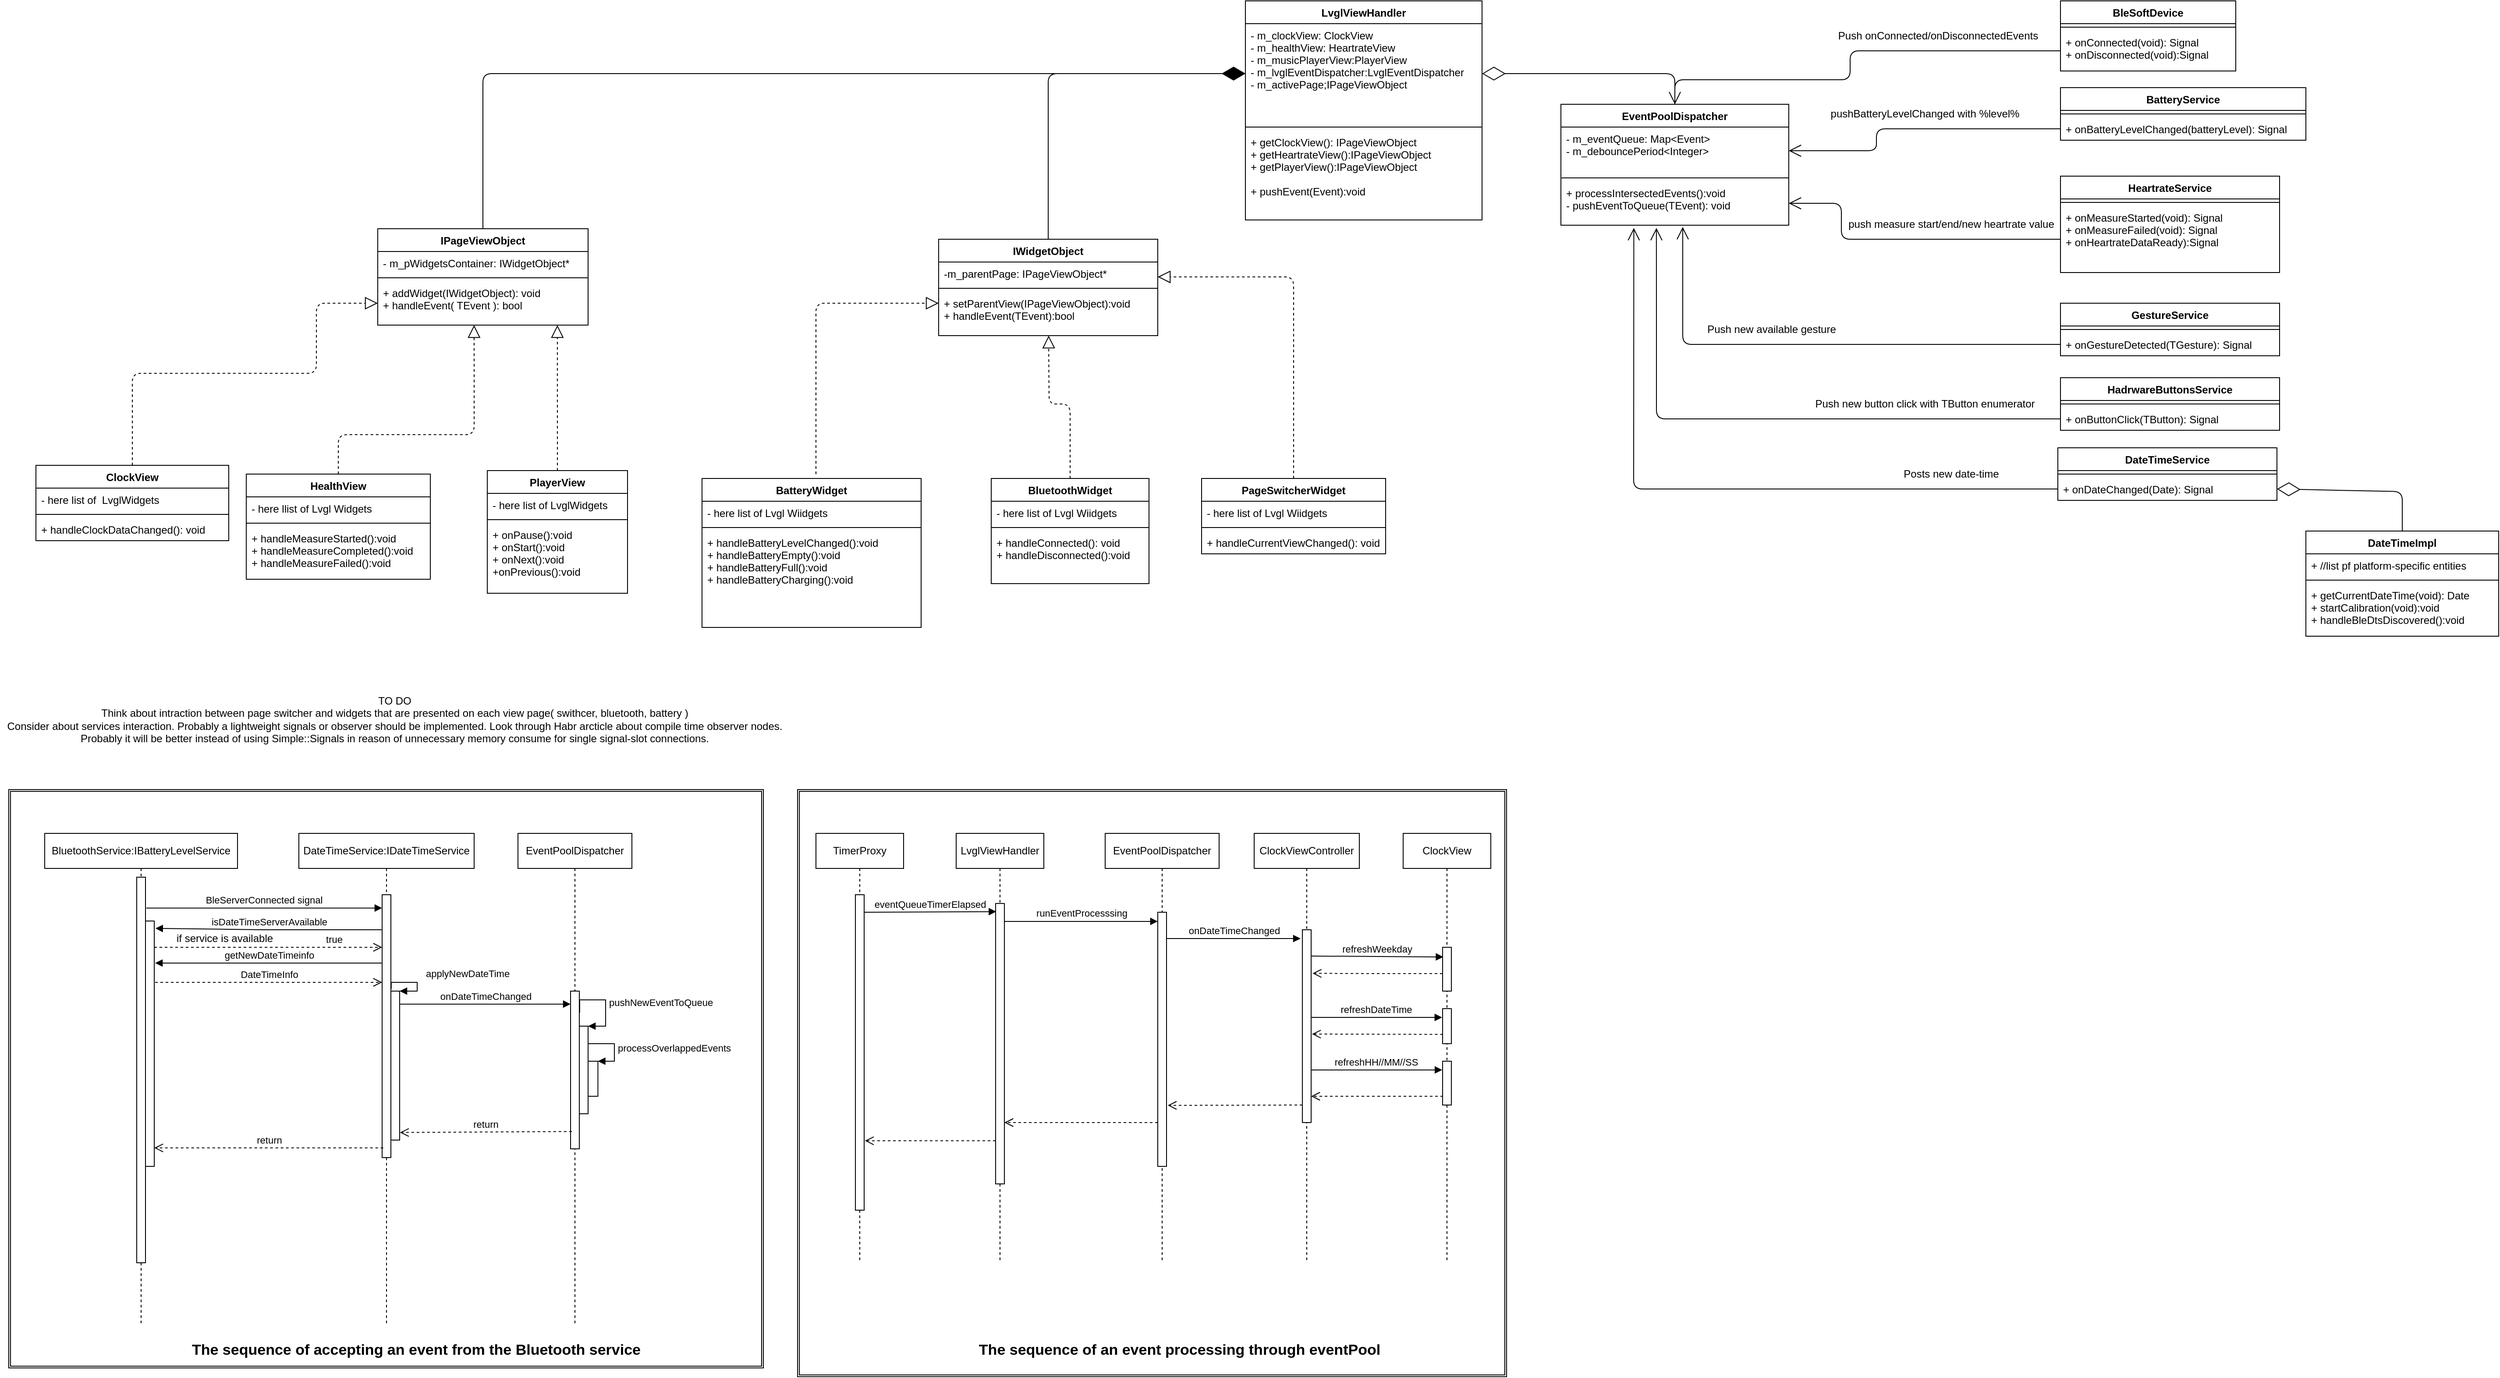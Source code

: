 <mxfile version="12.4.2" type="device" pages="1"><diagram id="ewsq-P03NnKkzqUF8lzg" name="Page-1"><mxGraphModel dx="1185" dy="685" grid="1" gridSize="10" guides="1" tooltips="1" connect="1" arrows="1" fold="1" page="1" pageScale="1" pageWidth="3300" pageHeight="2339" math="0" shadow="0"><root><mxCell id="0"/><mxCell id="1" parent="0"/><mxCell id="eedFiVRTPB9I93Fpg9x7-103" value="" style="shape=ext;double=1;rounded=0;whiteSpace=wrap;html=1;" vertex="1" parent="1"><mxGeometry x="970" y="960" width="809" height="670" as="geometry"/></mxCell><mxCell id="eedFiVRTPB9I93Fpg9x7-101" value="" style="shape=ext;double=1;rounded=0;whiteSpace=wrap;html=1;" vertex="1" parent="1"><mxGeometry x="70" y="960" width="861" height="660" as="geometry"/></mxCell><mxCell id="7AHlP5lubdx5ZSfisMD6-1" value="LvglViewHandler" style="swimlane;fontStyle=1;align=center;verticalAlign=top;childLayout=stackLayout;horizontal=1;startSize=26;horizontalStack=0;resizeParent=1;resizeParentMax=0;resizeLast=0;collapsible=1;marginBottom=0;" parent="1" vertex="1"><mxGeometry x="1481" y="60" width="270" height="250" as="geometry"/></mxCell><mxCell id="7AHlP5lubdx5ZSfisMD6-2" value="- m_clockView: ClockView&#10;- m_healthView: HeartrateView&#10;- m_musicPlayerView:PlayerView&#10;- m_lvglEventDispatcher:LvglEventDispatcher&#10;- m_activePage;IPageViewObject" style="text;strokeColor=none;fillColor=none;align=left;verticalAlign=top;spacingLeft=4;spacingRight=4;overflow=hidden;rotatable=0;points=[[0,0.5],[1,0.5]];portConstraint=eastwest;" parent="7AHlP5lubdx5ZSfisMD6-1" vertex="1"><mxGeometry y="26" width="270" height="114" as="geometry"/></mxCell><mxCell id="7AHlP5lubdx5ZSfisMD6-3" value="" style="line;strokeWidth=1;fillColor=none;align=left;verticalAlign=middle;spacingTop=-1;spacingLeft=3;spacingRight=3;rotatable=0;labelPosition=right;points=[];portConstraint=eastwest;" parent="7AHlP5lubdx5ZSfisMD6-1" vertex="1"><mxGeometry y="140" width="270" height="8" as="geometry"/></mxCell><mxCell id="7AHlP5lubdx5ZSfisMD6-4" value="+ getClockView(): IPageViewObject&#10;+ getHeartrateView():IPageViewObject&#10;+ getPlayerView():IPageViewObject&#10;&#10;+ pushEvent(Event):void&#10;" style="text;strokeColor=none;fillColor=none;align=left;verticalAlign=top;spacingLeft=4;spacingRight=4;overflow=hidden;rotatable=0;points=[[0,0.5],[1,0.5]];portConstraint=eastwest;" parent="7AHlP5lubdx5ZSfisMD6-1" vertex="1"><mxGeometry y="148" width="270" height="102" as="geometry"/></mxCell><mxCell id="7AHlP5lubdx5ZSfisMD6-9" value="ClockView" style="swimlane;fontStyle=1;align=center;verticalAlign=top;childLayout=stackLayout;horizontal=1;startSize=26;horizontalStack=0;resizeParent=1;resizeParentMax=0;resizeLast=0;collapsible=1;marginBottom=0;" parent="1" vertex="1"><mxGeometry x="101" y="590" width="220" height="86" as="geometry"/></mxCell><mxCell id="7AHlP5lubdx5ZSfisMD6-10" value="- here list of  LvglWidgets" style="text;strokeColor=none;fillColor=none;align=left;verticalAlign=top;spacingLeft=4;spacingRight=4;overflow=hidden;rotatable=0;points=[[0,0.5],[1,0.5]];portConstraint=eastwest;" parent="7AHlP5lubdx5ZSfisMD6-9" vertex="1"><mxGeometry y="26" width="220" height="26" as="geometry"/></mxCell><mxCell id="7AHlP5lubdx5ZSfisMD6-11" value="" style="line;strokeWidth=1;fillColor=none;align=left;verticalAlign=middle;spacingTop=-1;spacingLeft=3;spacingRight=3;rotatable=0;labelPosition=right;points=[];portConstraint=eastwest;" parent="7AHlP5lubdx5ZSfisMD6-9" vertex="1"><mxGeometry y="52" width="220" height="8" as="geometry"/></mxCell><mxCell id="7AHlP5lubdx5ZSfisMD6-12" value="+ handleClockDataChanged(): void" style="text;strokeColor=none;fillColor=none;align=left;verticalAlign=top;spacingLeft=4;spacingRight=4;overflow=hidden;rotatable=0;points=[[0,0.5],[1,0.5]];portConstraint=eastwest;" parent="7AHlP5lubdx5ZSfisMD6-9" vertex="1"><mxGeometry y="60" width="220" height="26" as="geometry"/></mxCell><mxCell id="7AHlP5lubdx5ZSfisMD6-13" value="HealthView" style="swimlane;fontStyle=1;align=center;verticalAlign=top;childLayout=stackLayout;horizontal=1;startSize=26;horizontalStack=0;resizeParent=1;resizeParentMax=0;resizeLast=0;collapsible=1;marginBottom=0;" parent="1" vertex="1"><mxGeometry x="341" y="600" width="210" height="120" as="geometry"/></mxCell><mxCell id="7AHlP5lubdx5ZSfisMD6-14" value="- here llist of Lvgl Widgets" style="text;strokeColor=none;fillColor=none;align=left;verticalAlign=top;spacingLeft=4;spacingRight=4;overflow=hidden;rotatable=0;points=[[0,0.5],[1,0.5]];portConstraint=eastwest;" parent="7AHlP5lubdx5ZSfisMD6-13" vertex="1"><mxGeometry y="26" width="210" height="26" as="geometry"/></mxCell><mxCell id="7AHlP5lubdx5ZSfisMD6-15" value="" style="line;strokeWidth=1;fillColor=none;align=left;verticalAlign=middle;spacingTop=-1;spacingLeft=3;spacingRight=3;rotatable=0;labelPosition=right;points=[];portConstraint=eastwest;" parent="7AHlP5lubdx5ZSfisMD6-13" vertex="1"><mxGeometry y="52" width="210" height="8" as="geometry"/></mxCell><mxCell id="7AHlP5lubdx5ZSfisMD6-16" value="+ handleMeasureStarted():void&#10;+ handleMeasureCompleted():void&#10;+ handleMeasureFailed():void" style="text;strokeColor=none;fillColor=none;align=left;verticalAlign=top;spacingLeft=4;spacingRight=4;overflow=hidden;rotatable=0;points=[[0,0.5],[1,0.5]];portConstraint=eastwest;" parent="7AHlP5lubdx5ZSfisMD6-13" vertex="1"><mxGeometry y="60" width="210" height="60" as="geometry"/></mxCell><mxCell id="7AHlP5lubdx5ZSfisMD6-18" value="BatteryWidget" style="swimlane;fontStyle=1;align=center;verticalAlign=top;childLayout=stackLayout;horizontal=1;startSize=26;horizontalStack=0;resizeParent=1;resizeParentMax=0;resizeLast=0;collapsible=1;marginBottom=0;" parent="1" vertex="1"><mxGeometry x="861" y="605" width="250" height="170" as="geometry"/></mxCell><mxCell id="7AHlP5lubdx5ZSfisMD6-19" value="- here list of Lvgl Wiidgets" style="text;strokeColor=none;fillColor=none;align=left;verticalAlign=top;spacingLeft=4;spacingRight=4;overflow=hidden;rotatable=0;points=[[0,0.5],[1,0.5]];portConstraint=eastwest;" parent="7AHlP5lubdx5ZSfisMD6-18" vertex="1"><mxGeometry y="26" width="250" height="26" as="geometry"/></mxCell><mxCell id="7AHlP5lubdx5ZSfisMD6-20" value="" style="line;strokeWidth=1;fillColor=none;align=left;verticalAlign=middle;spacingTop=-1;spacingLeft=3;spacingRight=3;rotatable=0;labelPosition=right;points=[];portConstraint=eastwest;" parent="7AHlP5lubdx5ZSfisMD6-18" vertex="1"><mxGeometry y="52" width="250" height="8" as="geometry"/></mxCell><mxCell id="7AHlP5lubdx5ZSfisMD6-21" value="+ handleBatteryLevelChanged():void&#10;+ handleBatteryEmpty():void&#10;+ handleBatteryFull():void&#10;+ handleBatteryCharging():void" style="text;strokeColor=none;fillColor=none;align=left;verticalAlign=top;spacingLeft=4;spacingRight=4;overflow=hidden;rotatable=0;points=[[0,0.5],[1,0.5]];portConstraint=eastwest;" parent="7AHlP5lubdx5ZSfisMD6-18" vertex="1"><mxGeometry y="60" width="250" height="110" as="geometry"/></mxCell><mxCell id="7AHlP5lubdx5ZSfisMD6-27" value="" style="endArrow=block;dashed=1;endFill=0;endSize=12;html=1;entryX=0.458;entryY=1;entryDx=0;entryDy=0;exitX=0.5;exitY=0;exitDx=0;exitDy=0;entryPerimeter=0;" parent="1" source="7AHlP5lubdx5ZSfisMD6-13" target="jYnWJ_lTB4Jm8ooco0lp-8" edge="1"><mxGeometry width="160" relative="1" as="geometry"><mxPoint x="401" y="585" as="sourcePoint"/><mxPoint x="668.5" y="475" as="targetPoint"/><Array as="points"><mxPoint x="446" y="555"/><mxPoint x="601" y="555"/><mxPoint x="601" y="490"/></Array></mxGeometry></mxCell><mxCell id="7AHlP5lubdx5ZSfisMD6-28" value="" style="endArrow=block;dashed=1;endFill=0;endSize=12;html=1;entryX=0.854;entryY=1;entryDx=0;entryDy=0;exitX=0.5;exitY=0;exitDx=0;exitDy=0;entryPerimeter=0;" parent="1" source="cyp4PG-9bIYyJVYhjUju-9" target="jYnWJ_lTB4Jm8ooco0lp-8" edge="1"><mxGeometry width="160" relative="1" as="geometry"><mxPoint x="696" y="575" as="sourcePoint"/><mxPoint x="696" y="475" as="targetPoint"/></mxGeometry></mxCell><mxCell id="cyp4PG-9bIYyJVYhjUju-9" value="PlayerView" style="swimlane;fontStyle=1;align=center;verticalAlign=top;childLayout=stackLayout;horizontal=1;startSize=26;horizontalStack=0;resizeParent=1;resizeParentMax=0;resizeLast=0;collapsible=1;marginBottom=0;" parent="1" vertex="1"><mxGeometry x="616" y="596" width="160" height="140" as="geometry"/></mxCell><mxCell id="cyp4PG-9bIYyJVYhjUju-10" value="- here list of LvglWidgets" style="text;strokeColor=none;fillColor=none;align=left;verticalAlign=top;spacingLeft=4;spacingRight=4;overflow=hidden;rotatable=0;points=[[0,0.5],[1,0.5]];portConstraint=eastwest;" parent="cyp4PG-9bIYyJVYhjUju-9" vertex="1"><mxGeometry y="26" width="160" height="26" as="geometry"/></mxCell><mxCell id="cyp4PG-9bIYyJVYhjUju-11" value="" style="line;strokeWidth=1;fillColor=none;align=left;verticalAlign=middle;spacingTop=-1;spacingLeft=3;spacingRight=3;rotatable=0;labelPosition=right;points=[];portConstraint=eastwest;" parent="cyp4PG-9bIYyJVYhjUju-9" vertex="1"><mxGeometry y="52" width="160" height="8" as="geometry"/></mxCell><mxCell id="cyp4PG-9bIYyJVYhjUju-12" value="+ onPause():void&#10;+ onStart():void&#10;+ onNext():void&#10;+onPrevious():void" style="text;strokeColor=none;fillColor=none;align=left;verticalAlign=top;spacingLeft=4;spacingRight=4;overflow=hidden;rotatable=0;points=[[0,0.5],[1,0.5]];portConstraint=eastwest;" parent="cyp4PG-9bIYyJVYhjUju-9" vertex="1"><mxGeometry y="60" width="160" height="80" as="geometry"/></mxCell><mxCell id="cyp4PG-9bIYyJVYhjUju-13" value="" style="endArrow=block;dashed=1;endFill=0;endSize=12;html=1;entryX=0;entryY=0.5;entryDx=0;entryDy=0;exitX=0.5;exitY=0;exitDx=0;exitDy=0;" parent="1" source="7AHlP5lubdx5ZSfisMD6-9" target="jYnWJ_lTB4Jm8ooco0lp-8" edge="1"><mxGeometry width="160" relative="1" as="geometry"><mxPoint x="61" y="537.0" as="sourcePoint"/><mxPoint x="491" y="400" as="targetPoint"/><Array as="points"><mxPoint x="211" y="485"/><mxPoint x="421" y="485"/><mxPoint x="421" y="405"/></Array></mxGeometry></mxCell><mxCell id="XPXzc3mzfbzudsh0F1aF-1" value="BleSoftDevice" style="swimlane;fontStyle=1;align=center;verticalAlign=top;childLayout=stackLayout;horizontal=1;startSize=26;horizontalStack=0;resizeParent=1;resizeParentMax=0;resizeLast=0;collapsible=1;marginBottom=0;" parent="1" vertex="1"><mxGeometry x="2411" y="60" width="200" height="80" as="geometry"/></mxCell><mxCell id="XPXzc3mzfbzudsh0F1aF-3" value="" style="line;strokeWidth=1;fillColor=none;align=left;verticalAlign=middle;spacingTop=-1;spacingLeft=3;spacingRight=3;rotatable=0;labelPosition=right;points=[];portConstraint=eastwest;" parent="XPXzc3mzfbzudsh0F1aF-1" vertex="1"><mxGeometry y="26" width="200" height="8" as="geometry"/></mxCell><mxCell id="XPXzc3mzfbzudsh0F1aF-4" value="+ onConnected(void): Signal&#10;+ onDisconnected(void):Signal" style="text;strokeColor=none;fillColor=none;align=left;verticalAlign=top;spacingLeft=4;spacingRight=4;overflow=hidden;rotatable=0;points=[[0,0.5],[1,0.5]];portConstraint=eastwest;" parent="XPXzc3mzfbzudsh0F1aF-1" vertex="1"><mxGeometry y="34" width="200" height="46" as="geometry"/></mxCell><mxCell id="XPXzc3mzfbzudsh0F1aF-5" value="BatteryService" style="swimlane;fontStyle=1;align=center;verticalAlign=top;childLayout=stackLayout;horizontal=1;startSize=26;horizontalStack=0;resizeParent=1;resizeParentMax=0;resizeLast=0;collapsible=1;marginBottom=0;" parent="1" vertex="1"><mxGeometry x="2411" y="159" width="280" height="60" as="geometry"/></mxCell><mxCell id="XPXzc3mzfbzudsh0F1aF-7" value="" style="line;strokeWidth=1;fillColor=none;align=left;verticalAlign=middle;spacingTop=-1;spacingLeft=3;spacingRight=3;rotatable=0;labelPosition=right;points=[];portConstraint=eastwest;" parent="XPXzc3mzfbzudsh0F1aF-5" vertex="1"><mxGeometry y="26" width="280" height="8" as="geometry"/></mxCell><mxCell id="XPXzc3mzfbzudsh0F1aF-8" value="+ onBatteryLevelChanged(batteryLevel): Signal" style="text;strokeColor=none;fillColor=none;align=left;verticalAlign=top;spacingLeft=4;spacingRight=4;overflow=hidden;rotatable=0;points=[[0,0.5],[1,0.5]];portConstraint=eastwest;" parent="XPXzc3mzfbzudsh0F1aF-5" vertex="1"><mxGeometry y="34" width="280" height="26" as="geometry"/></mxCell><mxCell id="XPXzc3mzfbzudsh0F1aF-10" value="Text" style="text;html=1;align=center;verticalAlign=middle;resizable=0;points=[];autosize=1;" parent="1" vertex="1"><mxGeometry x="2528" y="264" width="40" height="20" as="geometry"/></mxCell><mxCell id="XPXzc3mzfbzudsh0F1aF-11" value="HeartrateService" style="swimlane;fontStyle=1;align=center;verticalAlign=top;childLayout=stackLayout;horizontal=1;startSize=26;horizontalStack=0;resizeParent=1;resizeParentMax=0;resizeLast=0;collapsible=1;marginBottom=0;" parent="1" vertex="1"><mxGeometry x="2411" y="260" width="250" height="110" as="geometry"/></mxCell><mxCell id="XPXzc3mzfbzudsh0F1aF-13" value="" style="line;strokeWidth=1;fillColor=none;align=left;verticalAlign=middle;spacingTop=-1;spacingLeft=3;spacingRight=3;rotatable=0;labelPosition=right;points=[];portConstraint=eastwest;" parent="XPXzc3mzfbzudsh0F1aF-11" vertex="1"><mxGeometry y="26" width="250" height="8" as="geometry"/></mxCell><mxCell id="XPXzc3mzfbzudsh0F1aF-14" value="+ onMeasureStarted(void): Signal&#10;+ onMeasureFailed(void): Signal&#10;+ onHeartrateDataReady):Signal" style="text;strokeColor=none;fillColor=none;align=left;verticalAlign=top;spacingLeft=4;spacingRight=4;overflow=hidden;rotatable=0;points=[[0,0.5],[1,0.5]];portConstraint=eastwest;" parent="XPXzc3mzfbzudsh0F1aF-11" vertex="1"><mxGeometry y="34" width="250" height="76" as="geometry"/></mxCell><mxCell id="XPXzc3mzfbzudsh0F1aF-17" value="EventPoolDispatcher" style="swimlane;fontStyle=1;align=center;verticalAlign=top;childLayout=stackLayout;horizontal=1;startSize=26;horizontalStack=0;resizeParent=1;resizeParentMax=0;resizeLast=0;collapsible=1;marginBottom=0;" parent="1" vertex="1"><mxGeometry x="1841" y="178" width="260" height="138" as="geometry"/></mxCell><mxCell id="XPXzc3mzfbzudsh0F1aF-18" value="- m_eventQueue: Map&lt;Event&gt;&#10;- m_debouncePeriod&lt;Integer&gt;" style="text;strokeColor=none;fillColor=none;align=left;verticalAlign=top;spacingLeft=4;spacingRight=4;overflow=hidden;rotatable=0;points=[[0,0.5],[1,0.5]];portConstraint=eastwest;" parent="XPXzc3mzfbzudsh0F1aF-17" vertex="1"><mxGeometry y="26" width="260" height="54" as="geometry"/></mxCell><mxCell id="XPXzc3mzfbzudsh0F1aF-19" value="" style="line;strokeWidth=1;fillColor=none;align=left;verticalAlign=middle;spacingTop=-1;spacingLeft=3;spacingRight=3;rotatable=0;labelPosition=right;points=[];portConstraint=eastwest;" parent="XPXzc3mzfbzudsh0F1aF-17" vertex="1"><mxGeometry y="80" width="260" height="8" as="geometry"/></mxCell><mxCell id="XPXzc3mzfbzudsh0F1aF-20" value="+ processIntersectedEvents():void&#10;- pushEventToQueue(TEvent): void&#10;" style="text;strokeColor=none;fillColor=none;align=left;verticalAlign=top;spacingLeft=4;spacingRight=4;overflow=hidden;rotatable=0;points=[[0,0.5],[1,0.5]];portConstraint=eastwest;" parent="XPXzc3mzfbzudsh0F1aF-17" vertex="1"><mxGeometry y="88" width="260" height="50" as="geometry"/></mxCell><mxCell id="XPXzc3mzfbzudsh0F1aF-22" value="Push onConnected/onDisconnectedEvents" style="text;html=1;align=center;verticalAlign=middle;resizable=0;points=[];autosize=1;" parent="1" vertex="1"><mxGeometry x="2151" y="90" width="240" height="20" as="geometry"/></mxCell><mxCell id="XPXzc3mzfbzudsh0F1aF-23" value="pushBatteryLevelChanged with %level%" style="text;html=1;align=center;verticalAlign=middle;resizable=0;points=[];autosize=1;" parent="1" vertex="1"><mxGeometry x="2141" y="179" width="230" height="20" as="geometry"/></mxCell><mxCell id="XPXzc3mzfbzudsh0F1aF-26" value="push measure start/end/new heartrate value" style="text;html=1;align=center;verticalAlign=middle;resizable=0;points=[];autosize=1;" parent="1" vertex="1"><mxGeometry x="2161" y="305" width="250" height="20" as="geometry"/></mxCell><mxCell id="XPXzc3mzfbzudsh0F1aF-27" value="GestureService" style="swimlane;fontStyle=1;align=center;verticalAlign=top;childLayout=stackLayout;horizontal=1;startSize=26;horizontalStack=0;resizeParent=1;resizeParentMax=0;resizeLast=0;collapsible=1;marginBottom=0;" parent="1" vertex="1"><mxGeometry x="2411" y="405" width="250" height="60" as="geometry"/></mxCell><mxCell id="XPXzc3mzfbzudsh0F1aF-29" value="" style="line;strokeWidth=1;fillColor=none;align=left;verticalAlign=middle;spacingTop=-1;spacingLeft=3;spacingRight=3;rotatable=0;labelPosition=right;points=[];portConstraint=eastwest;" parent="XPXzc3mzfbzudsh0F1aF-27" vertex="1"><mxGeometry y="26" width="250" height="8" as="geometry"/></mxCell><mxCell id="XPXzc3mzfbzudsh0F1aF-30" value="+ onGestureDetected(TGesture): Signal" style="text;strokeColor=none;fillColor=none;align=left;verticalAlign=top;spacingLeft=4;spacingRight=4;overflow=hidden;rotatable=0;points=[[0,0.5],[1,0.5]];portConstraint=eastwest;" parent="XPXzc3mzfbzudsh0F1aF-27" vertex="1"><mxGeometry y="34" width="250" height="26" as="geometry"/></mxCell><mxCell id="XPXzc3mzfbzudsh0F1aF-32" value="Push new available gesture" style="text;html=1;align=center;verticalAlign=middle;resizable=0;points=[];autosize=1;" parent="1" vertex="1"><mxGeometry x="2001" y="425" width="160" height="20" as="geometry"/></mxCell><mxCell id="XPXzc3mzfbzudsh0F1aF-33" value="HadrwareButtonsService" style="swimlane;fontStyle=1;align=center;verticalAlign=top;childLayout=stackLayout;horizontal=1;startSize=26;horizontalStack=0;resizeParent=1;resizeParentMax=0;resizeLast=0;collapsible=1;marginBottom=0;" parent="1" vertex="1"><mxGeometry x="2411" y="490" width="250" height="60" as="geometry"/></mxCell><mxCell id="XPXzc3mzfbzudsh0F1aF-35" value="" style="line;strokeWidth=1;fillColor=none;align=left;verticalAlign=middle;spacingTop=-1;spacingLeft=3;spacingRight=3;rotatable=0;labelPosition=right;points=[];portConstraint=eastwest;" parent="XPXzc3mzfbzudsh0F1aF-33" vertex="1"><mxGeometry y="26" width="250" height="8" as="geometry"/></mxCell><mxCell id="XPXzc3mzfbzudsh0F1aF-36" value="+ onButtonClick(TButton): Signal" style="text;strokeColor=none;fillColor=none;align=left;verticalAlign=top;spacingLeft=4;spacingRight=4;overflow=hidden;rotatable=0;points=[[0,0.5],[1,0.5]];portConstraint=eastwest;" parent="XPXzc3mzfbzudsh0F1aF-33" vertex="1"><mxGeometry y="34" width="250" height="26" as="geometry"/></mxCell><mxCell id="XPXzc3mzfbzudsh0F1aF-38" value="Push new button click with TButton enumerator" style="text;html=1;align=center;verticalAlign=middle;resizable=0;points=[];autosize=1;" parent="1" vertex="1"><mxGeometry x="2121" y="510" width="270" height="20" as="geometry"/></mxCell><mxCell id="XPXzc3mzfbzudsh0F1aF-40" value="" style="endArrow=diamondThin;endFill=0;endSize=24;html=1;entryX=1;entryY=0.5;entryDx=0;entryDy=0;exitX=0.5;exitY=0;exitDx=0;exitDy=0;" parent="1" source="XPXzc3mzfbzudsh0F1aF-17" target="7AHlP5lubdx5ZSfisMD6-2" edge="1"><mxGeometry width="160" relative="1" as="geometry"><mxPoint x="1791" y="70" as="sourcePoint"/><mxPoint x="1951" y="70" as="targetPoint"/><Array as="points"><mxPoint x="1971" y="143"/></Array></mxGeometry></mxCell><mxCell id="XPXzc3mzfbzudsh0F1aF-41" value="DateTimeService" style="swimlane;fontStyle=1;align=center;verticalAlign=top;childLayout=stackLayout;horizontal=1;startSize=26;horizontalStack=0;resizeParent=1;resizeParentMax=0;resizeLast=0;collapsible=1;marginBottom=0;" parent="1" vertex="1"><mxGeometry x="2408" y="570" width="250" height="60" as="geometry"/></mxCell><mxCell id="XPXzc3mzfbzudsh0F1aF-43" value="" style="line;strokeWidth=1;fillColor=none;align=left;verticalAlign=middle;spacingTop=-1;spacingLeft=3;spacingRight=3;rotatable=0;labelPosition=right;points=[];portConstraint=eastwest;" parent="XPXzc3mzfbzudsh0F1aF-41" vertex="1"><mxGeometry y="26" width="250" height="8" as="geometry"/></mxCell><mxCell id="XPXzc3mzfbzudsh0F1aF-44" value="+ onDateChanged(Date): Signal" style="text;strokeColor=none;fillColor=none;align=left;verticalAlign=top;spacingLeft=4;spacingRight=4;overflow=hidden;rotatable=0;points=[[0,0.5],[1,0.5]];portConstraint=eastwest;" parent="XPXzc3mzfbzudsh0F1aF-41" vertex="1"><mxGeometry y="34" width="250" height="26" as="geometry"/></mxCell><mxCell id="XPXzc3mzfbzudsh0F1aF-46" value="Posts new date-time" style="text;html=1;align=center;verticalAlign=middle;resizable=0;points=[];autosize=1;" parent="1" vertex="1"><mxGeometry x="2226" y="590" width="120" height="20" as="geometry"/></mxCell><mxCell id="XPXzc3mzfbzudsh0F1aF-47" value="PageSwitcherWidget" style="swimlane;fontStyle=1;align=center;verticalAlign=top;childLayout=stackLayout;horizontal=1;startSize=26;horizontalStack=0;resizeParent=1;resizeParentMax=0;resizeLast=0;collapsible=1;marginBottom=0;" parent="1" vertex="1"><mxGeometry x="1431" y="605" width="210" height="86" as="geometry"/></mxCell><mxCell id="XPXzc3mzfbzudsh0F1aF-48" value="- here list of Lvgl Wiidgets" style="text;strokeColor=none;fillColor=none;align=left;verticalAlign=top;spacingLeft=4;spacingRight=4;overflow=hidden;rotatable=0;points=[[0,0.5],[1,0.5]];portConstraint=eastwest;" parent="XPXzc3mzfbzudsh0F1aF-47" vertex="1"><mxGeometry y="26" width="210" height="26" as="geometry"/></mxCell><mxCell id="XPXzc3mzfbzudsh0F1aF-49" value="" style="line;strokeWidth=1;fillColor=none;align=left;verticalAlign=middle;spacingTop=-1;spacingLeft=3;spacingRight=3;rotatable=0;labelPosition=right;points=[];portConstraint=eastwest;" parent="XPXzc3mzfbzudsh0F1aF-47" vertex="1"><mxGeometry y="52" width="210" height="8" as="geometry"/></mxCell><mxCell id="XPXzc3mzfbzudsh0F1aF-50" value="+ handleCurrentViewChanged(): void" style="text;strokeColor=none;fillColor=none;align=left;verticalAlign=top;spacingLeft=4;spacingRight=4;overflow=hidden;rotatable=0;points=[[0,0.5],[1,0.5]];portConstraint=eastwest;" parent="XPXzc3mzfbzudsh0F1aF-47" vertex="1"><mxGeometry y="60" width="210" height="26" as="geometry"/></mxCell><mxCell id="XPXzc3mzfbzudsh0F1aF-53" value="BluetoothWidget" style="swimlane;fontStyle=1;align=center;verticalAlign=top;childLayout=stackLayout;horizontal=1;startSize=26;horizontalStack=0;resizeParent=1;resizeParentMax=0;resizeLast=0;collapsible=1;marginBottom=0;" parent="1" vertex="1"><mxGeometry x="1191" y="605" width="180" height="120" as="geometry"/></mxCell><mxCell id="XPXzc3mzfbzudsh0F1aF-54" value="- here list of Lvgl Wiidgets" style="text;strokeColor=none;fillColor=none;align=left;verticalAlign=top;spacingLeft=4;spacingRight=4;overflow=hidden;rotatable=0;points=[[0,0.5],[1,0.5]];portConstraint=eastwest;" parent="XPXzc3mzfbzudsh0F1aF-53" vertex="1"><mxGeometry y="26" width="180" height="26" as="geometry"/></mxCell><mxCell id="XPXzc3mzfbzudsh0F1aF-55" value="" style="line;strokeWidth=1;fillColor=none;align=left;verticalAlign=middle;spacingTop=-1;spacingLeft=3;spacingRight=3;rotatable=0;labelPosition=right;points=[];portConstraint=eastwest;" parent="XPXzc3mzfbzudsh0F1aF-53" vertex="1"><mxGeometry y="52" width="180" height="8" as="geometry"/></mxCell><mxCell id="XPXzc3mzfbzudsh0F1aF-56" value="+ handleConnected(): void&#10;+ handleDisconnected():void" style="text;strokeColor=none;fillColor=none;align=left;verticalAlign=top;spacingLeft=4;spacingRight=4;overflow=hidden;rotatable=0;points=[[0,0.5],[1,0.5]];portConstraint=eastwest;" parent="XPXzc3mzfbzudsh0F1aF-53" vertex="1"><mxGeometry y="60" width="180" height="60" as="geometry"/></mxCell><mxCell id="XPXzc3mzfbzudsh0F1aF-65" value="TO DO&lt;br&gt;Think about intraction between page switcher and widgets that are presented on each view page( swithcer, bluetooth, battery )&lt;br&gt;Consider about services interaction. Probably a lightweight signals or observer should be implemented. Look through Habr arcticle about compile time observer nodes.&lt;br&gt;Probably it will be better instead of using Simple::Signals in reason of unnecessary memory consume for single signal-slot connections." style="text;html=1;align=center;verticalAlign=middle;resizable=0;points=[];autosize=1;" parent="1" vertex="1"><mxGeometry x="60" y="850" width="900" height="60" as="geometry"/></mxCell><mxCell id="jYnWJ_lTB4Jm8ooco0lp-5" value="IPageViewObject" style="swimlane;fontStyle=1;align=center;verticalAlign=top;childLayout=stackLayout;horizontal=1;startSize=26;horizontalStack=0;resizeParent=1;resizeParentMax=0;resizeLast=0;collapsible=1;marginBottom=0;" parent="1" vertex="1"><mxGeometry x="491" y="320" width="240" height="110" as="geometry"/></mxCell><mxCell id="jYnWJ_lTB4Jm8ooco0lp-6" value="- m_pWidgetsContainer: IWidgetObject*" style="text;strokeColor=none;fillColor=none;align=left;verticalAlign=top;spacingLeft=4;spacingRight=4;overflow=hidden;rotatable=0;points=[[0,0.5],[1,0.5]];portConstraint=eastwest;" parent="jYnWJ_lTB4Jm8ooco0lp-5" vertex="1"><mxGeometry y="26" width="240" height="26" as="geometry"/></mxCell><mxCell id="jYnWJ_lTB4Jm8ooco0lp-7" value="" style="line;strokeWidth=1;fillColor=none;align=left;verticalAlign=middle;spacingTop=-1;spacingLeft=3;spacingRight=3;rotatable=0;labelPosition=right;points=[];portConstraint=eastwest;" parent="jYnWJ_lTB4Jm8ooco0lp-5" vertex="1"><mxGeometry y="52" width="240" height="8" as="geometry"/></mxCell><mxCell id="jYnWJ_lTB4Jm8ooco0lp-8" value="+ addWidget(IWidgetObject): void&#10;+ handleEvent( TEvent ): bool" style="text;strokeColor=none;fillColor=none;align=left;verticalAlign=top;spacingLeft=4;spacingRight=4;overflow=hidden;rotatable=0;points=[[0,0.5],[1,0.5]];portConstraint=eastwest;" parent="jYnWJ_lTB4Jm8ooco0lp-5" vertex="1"><mxGeometry y="60" width="240" height="50" as="geometry"/></mxCell><mxCell id="jYnWJ_lTB4Jm8ooco0lp-9" value="IWidgetObject" style="swimlane;fontStyle=1;align=center;verticalAlign=top;childLayout=stackLayout;horizontal=1;startSize=26;horizontalStack=0;resizeParent=1;resizeParentMax=0;resizeLast=0;collapsible=1;marginBottom=0;" parent="1" vertex="1"><mxGeometry x="1131" y="332" width="250" height="110" as="geometry"/></mxCell><mxCell id="jYnWJ_lTB4Jm8ooco0lp-10" value="-m_parentPage: IPageViewObject*" style="text;strokeColor=none;fillColor=none;align=left;verticalAlign=top;spacingLeft=4;spacingRight=4;overflow=hidden;rotatable=0;points=[[0,0.5],[1,0.5]];portConstraint=eastwest;" parent="jYnWJ_lTB4Jm8ooco0lp-9" vertex="1"><mxGeometry y="26" width="250" height="26" as="geometry"/></mxCell><mxCell id="jYnWJ_lTB4Jm8ooco0lp-11" value="" style="line;strokeWidth=1;fillColor=none;align=left;verticalAlign=middle;spacingTop=-1;spacingLeft=3;spacingRight=3;rotatable=0;labelPosition=right;points=[];portConstraint=eastwest;" parent="jYnWJ_lTB4Jm8ooco0lp-9" vertex="1"><mxGeometry y="52" width="250" height="8" as="geometry"/></mxCell><mxCell id="jYnWJ_lTB4Jm8ooco0lp-12" value="+ setParentView(IPageViewObject):void&#10;+ handleEvent(TEvent):bool" style="text;strokeColor=none;fillColor=none;align=left;verticalAlign=top;spacingLeft=4;spacingRight=4;overflow=hidden;rotatable=0;points=[[0,0.5],[1,0.5]];portConstraint=eastwest;" parent="jYnWJ_lTB4Jm8ooco0lp-9" vertex="1"><mxGeometry y="60" width="250" height="50" as="geometry"/></mxCell><mxCell id="jYnWJ_lTB4Jm8ooco0lp-21" value="" style="endArrow=block;dashed=1;endFill=0;endSize=12;html=1;entryX=0;entryY=0.26;entryDx=0;entryDy=0;entryPerimeter=0;" parent="1" target="jYnWJ_lTB4Jm8ooco0lp-12" edge="1"><mxGeometry width="160" relative="1" as="geometry"><mxPoint x="991" y="600" as="sourcePoint"/><mxPoint x="1231" y="430" as="targetPoint"/><Array as="points"><mxPoint x="991" y="405"/></Array></mxGeometry></mxCell><mxCell id="jYnWJ_lTB4Jm8ooco0lp-22" value="" style="endArrow=block;dashed=1;endFill=0;endSize=12;html=1;entryX=0.502;entryY=0.999;entryDx=0;entryDy=0;entryPerimeter=0;exitX=0.5;exitY=0;exitDx=0;exitDy=0;" parent="1" source="XPXzc3mzfbzudsh0F1aF-53" target="jYnWJ_lTB4Jm8ooco0lp-12" edge="1"><mxGeometry width="160" relative="1" as="geometry"><mxPoint x="1091" y="540" as="sourcePoint"/><mxPoint x="1251" y="540" as="targetPoint"/><Array as="points"><mxPoint x="1281" y="520"/><mxPoint x="1257" y="520"/></Array></mxGeometry></mxCell><mxCell id="jYnWJ_lTB4Jm8ooco0lp-23" value="" style="endArrow=block;dashed=1;endFill=0;endSize=12;html=1;entryX=1;entryY=0.654;entryDx=0;entryDy=0;exitX=0.5;exitY=0;exitDx=0;exitDy=0;entryPerimeter=0;" parent="1" source="XPXzc3mzfbzudsh0F1aF-47" target="jYnWJ_lTB4Jm8ooco0lp-10" edge="1"><mxGeometry width="160" relative="1" as="geometry"><mxPoint x="1441" y="470" as="sourcePoint"/><mxPoint x="1601" y="470" as="targetPoint"/><Array as="points"><mxPoint x="1536" y="375"/></Array></mxGeometry></mxCell><mxCell id="sG4XocMPicAq5u9fljPF-11" value="DateTimeImpl" style="swimlane;fontStyle=1;align=center;verticalAlign=top;childLayout=stackLayout;horizontal=1;startSize=26;horizontalStack=0;resizeParent=1;resizeParentMax=0;resizeLast=0;collapsible=1;marginBottom=0;" parent="1" vertex="1"><mxGeometry x="2691" y="665" width="220" height="120" as="geometry"/></mxCell><mxCell id="sG4XocMPicAq5u9fljPF-12" value="+ //list pf platform-specific entities" style="text;strokeColor=none;fillColor=none;align=left;verticalAlign=top;spacingLeft=4;spacingRight=4;overflow=hidden;rotatable=0;points=[[0,0.5],[1,0.5]];portConstraint=eastwest;" parent="sG4XocMPicAq5u9fljPF-11" vertex="1"><mxGeometry y="26" width="220" height="26" as="geometry"/></mxCell><mxCell id="sG4XocMPicAq5u9fljPF-13" value="" style="line;strokeWidth=1;fillColor=none;align=left;verticalAlign=middle;spacingTop=-1;spacingLeft=3;spacingRight=3;rotatable=0;labelPosition=right;points=[];portConstraint=eastwest;" parent="sG4XocMPicAq5u9fljPF-11" vertex="1"><mxGeometry y="52" width="220" height="8" as="geometry"/></mxCell><mxCell id="sG4XocMPicAq5u9fljPF-14" value="+ getCurrentDateTime(void): Date&#10;+ startCalibration(void):void&#10;+ handleBleDtsDiscovered():void" style="text;strokeColor=none;fillColor=none;align=left;verticalAlign=top;spacingLeft=4;spacingRight=4;overflow=hidden;rotatable=0;points=[[0,0.5],[1,0.5]];portConstraint=eastwest;" parent="sG4XocMPicAq5u9fljPF-11" vertex="1"><mxGeometry y="60" width="220" height="60" as="geometry"/></mxCell><mxCell id="sG4XocMPicAq5u9fljPF-15" value="" style="endArrow=diamondThin;endFill=0;endSize=24;html=1;entryX=1;entryY=0.5;entryDx=0;entryDy=0;exitX=0.5;exitY=0;exitDx=0;exitDy=0;" parent="1" source="sG4XocMPicAq5u9fljPF-11" target="XPXzc3mzfbzudsh0F1aF-44" edge="1"><mxGeometry width="160" relative="1" as="geometry"><mxPoint x="2831" y="600" as="sourcePoint"/><mxPoint x="2991" y="600" as="targetPoint"/><Array as="points"><mxPoint x="2801" y="620"/></Array></mxGeometry></mxCell><mxCell id="sG4XocMPicAq5u9fljPF-19" value="" style="endArrow=open;endFill=1;endSize=12;html=1;entryX=1;entryY=0.5;entryDx=0;entryDy=0;exitX=0;exitY=0.5;exitDx=0;exitDy=0;" parent="1" source="XPXzc3mzfbzudsh0F1aF-8" target="XPXzc3mzfbzudsh0F1aF-18" edge="1"><mxGeometry width="160" relative="1" as="geometry"><mxPoint x="2191" y="254.5" as="sourcePoint"/><mxPoint x="2351" y="254.5" as="targetPoint"/><Array as="points"><mxPoint x="2201" y="206"/><mxPoint x="2201" y="231"/></Array></mxGeometry></mxCell><mxCell id="sG4XocMPicAq5u9fljPF-20" value="" style="endArrow=open;endFill=1;endSize=12;html=1;exitX=0;exitY=0.5;exitDx=0;exitDy=0;" parent="1" source="XPXzc3mzfbzudsh0F1aF-30" edge="1"><mxGeometry width="160" relative="1" as="geometry"><mxPoint x="1881" y="380" as="sourcePoint"/><mxPoint x="1980" y="318" as="targetPoint"/><Array as="points"><mxPoint x="2011" y="452"/><mxPoint x="1980" y="452"/><mxPoint x="1980" y="360"/></Array></mxGeometry></mxCell><mxCell id="sG4XocMPicAq5u9fljPF-22" value="" style="endArrow=open;endFill=1;endSize=12;html=1;entryX=0.419;entryY=1.063;entryDx=0;entryDy=0;entryPerimeter=0;exitX=0;exitY=0.5;exitDx=0;exitDy=0;" parent="1" source="XPXzc3mzfbzudsh0F1aF-36" target="XPXzc3mzfbzudsh0F1aF-20" edge="1"><mxGeometry width="160" relative="1" as="geometry"><mxPoint x="2101" y="560" as="sourcePoint"/><mxPoint x="2261" y="560" as="targetPoint"/><Array as="points"><mxPoint x="1950" y="537"/><mxPoint x="1950" y="430"/></Array></mxGeometry></mxCell><mxCell id="sG4XocMPicAq5u9fljPF-23" value="" style="endArrow=open;endFill=1;endSize=12;html=1;entryX=0.32;entryY=1.063;entryDx=0;entryDy=0;entryPerimeter=0;exitX=0;exitY=0.5;exitDx=0;exitDy=0;" parent="1" source="XPXzc3mzfbzudsh0F1aF-44" target="XPXzc3mzfbzudsh0F1aF-20" edge="1"><mxGeometry width="160" relative="1" as="geometry"><mxPoint x="2001" y="640" as="sourcePoint"/><mxPoint x="2161" y="640" as="targetPoint"/><Array as="points"><mxPoint x="1924" y="617"/></Array></mxGeometry></mxCell><mxCell id="sG4XocMPicAq5u9fljPF-24" value="" style="endArrow=open;endFill=1;endSize=12;html=1;entryX=1;entryY=0.5;entryDx=0;entryDy=0;exitX=0;exitY=0.5;exitDx=0;exitDy=0;" parent="1" source="XPXzc3mzfbzudsh0F1aF-14" target="XPXzc3mzfbzudsh0F1aF-20" edge="1"><mxGeometry width="160" relative="1" as="geometry"><mxPoint x="2091" y="400" as="sourcePoint"/><mxPoint x="2251" y="400" as="targetPoint"/><Array as="points"><mxPoint x="2161" y="332"/><mxPoint x="2161" y="291"/></Array></mxGeometry></mxCell><mxCell id="sG4XocMPicAq5u9fljPF-25" value="" style="endArrow=open;endFill=1;endSize=12;html=1;entryX=0.5;entryY=0;entryDx=0;entryDy=0;exitX=0;exitY=0.5;exitDx=0;exitDy=0;" parent="1" source="XPXzc3mzfbzudsh0F1aF-4" target="XPXzc3mzfbzudsh0F1aF-17" edge="1"><mxGeometry width="160" relative="1" as="geometry"><mxPoint x="1991" y="20" as="sourcePoint"/><mxPoint x="2151" y="20" as="targetPoint"/><Array as="points"><mxPoint x="2171" y="117"/><mxPoint x="2171" y="150"/><mxPoint x="1971" y="150"/></Array></mxGeometry></mxCell><mxCell id="eedFiVRTPB9I93Fpg9x7-1" value="" style="endArrow=diamondThin;endFill=1;endSize=24;html=1;entryX=0;entryY=0.5;entryDx=0;entryDy=0;exitX=0.5;exitY=0;exitDx=0;exitDy=0;" edge="1" parent="1" source="jYnWJ_lTB4Jm8ooco0lp-9" target="7AHlP5lubdx5ZSfisMD6-2"><mxGeometry width="160" relative="1" as="geometry"><mxPoint x="1181" y="210" as="sourcePoint"/><mxPoint x="1341" y="210" as="targetPoint"/><Array as="points"><mxPoint x="1256" y="143"/></Array></mxGeometry></mxCell><mxCell id="eedFiVRTPB9I93Fpg9x7-2" value="" style="endArrow=diamondThin;endFill=1;endSize=24;html=1;entryX=0;entryY=0.5;entryDx=0;entryDy=0;exitX=0.5;exitY=0;exitDx=0;exitDy=0;" edge="1" parent="1" source="jYnWJ_lTB4Jm8ooco0lp-5" target="7AHlP5lubdx5ZSfisMD6-2"><mxGeometry width="160" relative="1" as="geometry"><mxPoint x="1221" y="120" as="sourcePoint"/><mxPoint x="1381" y="120" as="targetPoint"/><Array as="points"><mxPoint x="611" y="143"/></Array></mxGeometry></mxCell><mxCell id="eedFiVRTPB9I93Fpg9x7-3" value="BluetoothService:IBatteryLevelService" style="shape=umlLifeline;perimeter=lifelinePerimeter;whiteSpace=wrap;html=1;container=1;collapsible=0;recursiveResize=0;outlineConnect=0;" vertex="1" parent="1"><mxGeometry x="111" y="1010" width="220" height="560" as="geometry"/></mxCell><mxCell id="eedFiVRTPB9I93Fpg9x7-8" value="" style="html=1;points=[];perimeter=orthogonalPerimeter;" vertex="1" parent="eedFiVRTPB9I93Fpg9x7-3"><mxGeometry x="105" y="50" width="10" height="440" as="geometry"/></mxCell><mxCell id="eedFiVRTPB9I93Fpg9x7-23" value="" style="html=1;points=[];perimeter=orthogonalPerimeter;" vertex="1" parent="eedFiVRTPB9I93Fpg9x7-3"><mxGeometry x="115" y="100" width="10" height="280" as="geometry"/></mxCell><mxCell id="eedFiVRTPB9I93Fpg9x7-9" value="DateTimeService:IDateTimeService" style="shape=umlLifeline;perimeter=lifelinePerimeter;whiteSpace=wrap;html=1;container=1;collapsible=0;recursiveResize=0;outlineConnect=0;" vertex="1" parent="1"><mxGeometry x="401" y="1010" width="200" height="560" as="geometry"/></mxCell><mxCell id="eedFiVRTPB9I93Fpg9x7-14" value="" style="html=1;points=[];perimeter=orthogonalPerimeter;" vertex="1" parent="eedFiVRTPB9I93Fpg9x7-9"><mxGeometry x="95" y="70" width="10" height="300" as="geometry"/></mxCell><mxCell id="eedFiVRTPB9I93Fpg9x7-38" value="" style="html=1;points=[];perimeter=orthogonalPerimeter;" vertex="1" parent="eedFiVRTPB9I93Fpg9x7-9"><mxGeometry x="105" y="180" width="10" height="170" as="geometry"/></mxCell><mxCell id="eedFiVRTPB9I93Fpg9x7-39" value="applyNewDateTime" style="edgeStyle=orthogonalEdgeStyle;html=1;align=left;spacingLeft=2;endArrow=block;rounded=0;entryX=1;entryY=0;exitX=1.038;exitY=0.358;exitDx=0;exitDy=0;exitPerimeter=0;" edge="1" target="eedFiVRTPB9I93Fpg9x7-38" parent="eedFiVRTPB9I93Fpg9x7-9" source="eedFiVRTPB9I93Fpg9x7-14"><mxGeometry x="-0.159" y="-18" relative="1" as="geometry"><mxPoint x="110" y="160" as="sourcePoint"/><Array as="points"><mxPoint x="105" y="170"/><mxPoint x="135" y="170"/><mxPoint x="135" y="180"/></Array><mxPoint x="15" y="-28" as="offset"/></mxGeometry></mxCell><mxCell id="eedFiVRTPB9I93Fpg9x7-41" value="onDateTimeChanged" style="html=1;verticalAlign=bottom;endArrow=block;" edge="1" parent="eedFiVRTPB9I93Fpg9x7-9" target="eedFiVRTPB9I93Fpg9x7-42"><mxGeometry width="80" relative="1" as="geometry"><mxPoint x="115" y="194.83" as="sourcePoint"/><mxPoint x="195" y="194.83" as="targetPoint"/></mxGeometry></mxCell><mxCell id="eedFiVRTPB9I93Fpg9x7-13" value="BleServerConnected signal" style="html=1;verticalAlign=bottom;endArrow=block;exitX=1.09;exitY=0.08;exitDx=0;exitDy=0;exitPerimeter=0;" edge="1" parent="1" source="eedFiVRTPB9I93Fpg9x7-8" target="eedFiVRTPB9I93Fpg9x7-14"><mxGeometry width="80" relative="1" as="geometry"><mxPoint x="331" y="1100" as="sourcePoint"/><mxPoint x="411" y="1100" as="targetPoint"/></mxGeometry></mxCell><mxCell id="eedFiVRTPB9I93Fpg9x7-20" value="isDateTimeServerAvailable" style="html=1;verticalAlign=bottom;endArrow=block;entryX=1.133;entryY=0.03;entryDx=0;entryDy=0;entryPerimeter=0;" edge="1" parent="1" source="eedFiVRTPB9I93Fpg9x7-14" target="eedFiVRTPB9I93Fpg9x7-23"><mxGeometry width="80" relative="1" as="geometry"><mxPoint x="491" y="1120" as="sourcePoint"/><mxPoint x="241" y="1120" as="targetPoint"/><Array as="points"><mxPoint x="361" y="1120"/></Array></mxGeometry></mxCell><mxCell id="eedFiVRTPB9I93Fpg9x7-24" value="true" style="html=1;verticalAlign=bottom;endArrow=open;dashed=1;endSize=8;" edge="1" parent="1" source="eedFiVRTPB9I93Fpg9x7-23" target="eedFiVRTPB9I93Fpg9x7-14"><mxGeometry x="0.731" y="-20" relative="1" as="geometry"><mxPoint x="321" y="1140" as="sourcePoint"/><mxPoint x="491" y="1140" as="targetPoint"/><Array as="points"><mxPoint x="461" y="1140"/></Array><mxPoint x="-20" y="-20" as="offset"/></mxGeometry></mxCell><mxCell id="eedFiVRTPB9I93Fpg9x7-27" value="if service is available" style="text;html=1;align=center;verticalAlign=middle;resizable=0;points=[];;autosize=1;" vertex="1" parent="1"><mxGeometry x="251" y="1120" width="130" height="20" as="geometry"/></mxCell><mxCell id="eedFiVRTPB9I93Fpg9x7-29" value="getNewDateTimeinfo" style="html=1;verticalAlign=bottom;endArrow=block;" edge="1" parent="1"><mxGeometry width="80" relative="1" as="geometry"><mxPoint x="496" y="1158" as="sourcePoint"/><mxPoint x="237" y="1158" as="targetPoint"/></mxGeometry></mxCell><mxCell id="eedFiVRTPB9I93Fpg9x7-32" value="DateTimeInfo" style="html=1;verticalAlign=bottom;endArrow=open;dashed=1;endSize=8;" edge="1" parent="1" target="eedFiVRTPB9I93Fpg9x7-14"><mxGeometry relative="1" as="geometry"><mxPoint x="237" y="1180" as="sourcePoint"/><mxPoint x="291" y="1180" as="targetPoint"/><Array as="points"><mxPoint x="311" y="1180"/><mxPoint x="441" y="1180"/></Array></mxGeometry></mxCell><mxCell id="eedFiVRTPB9I93Fpg9x7-40" value="EventPoolDispatcher" style="shape=umlLifeline;perimeter=lifelinePerimeter;whiteSpace=wrap;html=1;container=1;collapsible=0;recursiveResize=0;outlineConnect=0;" vertex="1" parent="1"><mxGeometry x="651" y="1010" width="130" height="560" as="geometry"/></mxCell><mxCell id="eedFiVRTPB9I93Fpg9x7-42" value="" style="html=1;points=[];perimeter=orthogonalPerimeter;" vertex="1" parent="eedFiVRTPB9I93Fpg9x7-40"><mxGeometry x="60" y="180" width="10" height="180" as="geometry"/></mxCell><mxCell id="eedFiVRTPB9I93Fpg9x7-48" value="" style="html=1;points=[];perimeter=orthogonalPerimeter;" vertex="1" parent="eedFiVRTPB9I93Fpg9x7-40"><mxGeometry x="70" y="220" width="10" height="100" as="geometry"/></mxCell><mxCell id="eedFiVRTPB9I93Fpg9x7-49" value="pushNewEventToQueue" style="edgeStyle=orthogonalEdgeStyle;html=1;align=left;spacingLeft=2;endArrow=block;rounded=0;entryX=1;entryY=0;exitX=1.041;exitY=0.181;exitDx=0;exitDy=0;exitPerimeter=0;" edge="1" target="eedFiVRTPB9I93Fpg9x7-48" parent="eedFiVRTPB9I93Fpg9x7-40"><mxGeometry relative="1" as="geometry"><mxPoint x="70.409" y="204.527" as="sourcePoint"/><Array as="points"><mxPoint x="70" y="190"/><mxPoint x="100" y="190"/><mxPoint x="100" y="220"/></Array></mxGeometry></mxCell><mxCell id="eedFiVRTPB9I93Fpg9x7-52" value="" style="html=1;points=[];perimeter=orthogonalPerimeter;" vertex="1" parent="eedFiVRTPB9I93Fpg9x7-40"><mxGeometry x="80" y="260" width="11.23" height="40" as="geometry"/></mxCell><mxCell id="eedFiVRTPB9I93Fpg9x7-53" value="processOverlappedEvents" style="edgeStyle=orthogonalEdgeStyle;html=1;align=left;spacingLeft=2;endArrow=block;rounded=0;entryX=1;entryY=0;exitX=0.885;exitY=0.6;exitDx=0;exitDy=0;exitPerimeter=0;" edge="1" target="eedFiVRTPB9I93Fpg9x7-52" parent="eedFiVRTPB9I93Fpg9x7-40"><mxGeometry relative="1" as="geometry"><mxPoint x="80.084" y="240.0" as="sourcePoint"/><Array as="points"><mxPoint x="110" y="240"/><mxPoint x="110" y="260"/></Array></mxGeometry></mxCell><mxCell id="eedFiVRTPB9I93Fpg9x7-46" value="LvglViewHandler" style="shape=umlLifeline;perimeter=lifelinePerimeter;whiteSpace=wrap;html=1;container=1;collapsible=0;recursiveResize=0;outlineConnect=0;" vertex="1" parent="1"><mxGeometry x="1151" y="1010" width="100" height="490" as="geometry"/></mxCell><mxCell id="eedFiVRTPB9I93Fpg9x7-72" value="" style="html=1;points=[];perimeter=orthogonalPerimeter;" vertex="1" parent="eedFiVRTPB9I93Fpg9x7-46"><mxGeometry x="45" y="80" width="10" height="320" as="geometry"/></mxCell><mxCell id="eedFiVRTPB9I93Fpg9x7-47" value="ClockViewController" style="shape=umlLifeline;perimeter=lifelinePerimeter;whiteSpace=wrap;html=1;container=1;collapsible=0;recursiveResize=0;outlineConnect=0;" vertex="1" parent="1"><mxGeometry x="1491" y="1010" width="120" height="490" as="geometry"/></mxCell><mxCell id="eedFiVRTPB9I93Fpg9x7-85" value="" style="html=1;points=[];perimeter=orthogonalPerimeter;" vertex="1" parent="eedFiVRTPB9I93Fpg9x7-47"><mxGeometry x="55" y="110" width="10" height="220" as="geometry"/></mxCell><mxCell id="eedFiVRTPB9I93Fpg9x7-86" value="refreshWeekday" style="html=1;verticalAlign=bottom;endArrow=block;entryX=0.08;entryY=0.22;entryDx=0;entryDy=0;entryPerimeter=0;" edge="1" parent="eedFiVRTPB9I93Fpg9x7-47" target="eedFiVRTPB9I93Fpg9x7-87"><mxGeometry width="80" relative="1" as="geometry"><mxPoint x="65" y="140" as="sourcePoint"/><mxPoint x="200" y="140" as="targetPoint"/></mxGeometry></mxCell><mxCell id="eedFiVRTPB9I93Fpg9x7-91" value="refreshDateTime" style="html=1;verticalAlign=bottom;endArrow=block;entryX=-0.056;entryY=0.251;entryDx=0;entryDy=0;entryPerimeter=0;" edge="1" parent="eedFiVRTPB9I93Fpg9x7-47" target="eedFiVRTPB9I93Fpg9x7-90"><mxGeometry width="80" relative="1" as="geometry"><mxPoint x="65" y="210" as="sourcePoint"/><mxPoint x="145" y="210" as="targetPoint"/></mxGeometry></mxCell><mxCell id="eedFiVRTPB9I93Fpg9x7-59" value="return" style="html=1;verticalAlign=bottom;endArrow=open;dashed=1;endSize=8;exitX=0.133;exitY=0.963;exitDx=0;exitDy=0;exitPerimeter=0;" edge="1" parent="1" source="eedFiVRTPB9I93Fpg9x7-14" target="eedFiVRTPB9I93Fpg9x7-23"><mxGeometry relative="1" as="geometry"><mxPoint x="491" y="1370" as="sourcePoint"/><mxPoint x="411" y="1370" as="targetPoint"/></mxGeometry></mxCell><mxCell id="eedFiVRTPB9I93Fpg9x7-67" value="EventPoolDispatcher" style="shape=umlLifeline;perimeter=lifelinePerimeter;whiteSpace=wrap;html=1;container=1;collapsible=0;recursiveResize=0;outlineConnect=0;" vertex="1" parent="1"><mxGeometry x="1321" y="1010" width="130" height="490" as="geometry"/></mxCell><mxCell id="eedFiVRTPB9I93Fpg9x7-73" value="" style="html=1;points=[];perimeter=orthogonalPerimeter;" vertex="1" parent="eedFiVRTPB9I93Fpg9x7-67"><mxGeometry x="60" y="90" width="10" height="290" as="geometry"/></mxCell><mxCell id="eedFiVRTPB9I93Fpg9x7-84" value="onDateTimeChanged" style="html=1;verticalAlign=bottom;endArrow=block;" edge="1" parent="eedFiVRTPB9I93Fpg9x7-67"><mxGeometry width="80" relative="1" as="geometry"><mxPoint x="70" y="120" as="sourcePoint"/><mxPoint x="223" y="120" as="targetPoint"/></mxGeometry></mxCell><mxCell id="eedFiVRTPB9I93Fpg9x7-69" value="TimerProxy" style="shape=umlLifeline;perimeter=lifelinePerimeter;whiteSpace=wrap;html=1;container=1;collapsible=0;recursiveResize=0;outlineConnect=0;" vertex="1" parent="1"><mxGeometry x="991" y="1010" width="100" height="490" as="geometry"/></mxCell><mxCell id="eedFiVRTPB9I93Fpg9x7-70" value="" style="html=1;points=[];perimeter=orthogonalPerimeter;" vertex="1" parent="eedFiVRTPB9I93Fpg9x7-69"><mxGeometry x="45" y="70" width="10" height="360" as="geometry"/></mxCell><mxCell id="eedFiVRTPB9I93Fpg9x7-71" value="eventQueueTimerElapsed" style="html=1;verticalAlign=bottom;endArrow=block;entryX=0.067;entryY=0.029;entryDx=0;entryDy=0;entryPerimeter=0;" edge="1" parent="1" target="eedFiVRTPB9I93Fpg9x7-72"><mxGeometry width="80" relative="1" as="geometry"><mxPoint x="1046" y="1100" as="sourcePoint"/><mxPoint x="1191" y="1100" as="targetPoint"/></mxGeometry></mxCell><mxCell id="eedFiVRTPB9I93Fpg9x7-57" value="return" style="html=1;verticalAlign=bottom;endArrow=open;dashed=1;endSize=8;exitX=0.141;exitY=0.89;exitDx=0;exitDy=0;exitPerimeter=0;entryX=1.04;entryY=0.949;entryDx=0;entryDy=0;entryPerimeter=0;" edge="1" parent="1" source="eedFiVRTPB9I93Fpg9x7-42" target="eedFiVRTPB9I93Fpg9x7-38"><mxGeometry relative="1" as="geometry"><mxPoint x="591" y="1350" as="sourcePoint"/><mxPoint x="521" y="1350" as="targetPoint"/></mxGeometry></mxCell><mxCell id="eedFiVRTPB9I93Fpg9x7-82" value="runEventProcesssing" style="html=1;verticalAlign=bottom;endArrow=block;exitX=1;exitY=0.064;exitDx=0;exitDy=0;exitPerimeter=0;" edge="1" parent="1" source="eedFiVRTPB9I93Fpg9x7-72" target="eedFiVRTPB9I93Fpg9x7-73"><mxGeometry width="80" relative="1" as="geometry"><mxPoint x="1211" y="1120" as="sourcePoint"/><mxPoint x="1291" y="1120" as="targetPoint"/></mxGeometry></mxCell><mxCell id="eedFiVRTPB9I93Fpg9x7-83" value="ClockView" style="shape=umlLifeline;perimeter=lifelinePerimeter;whiteSpace=wrap;html=1;container=1;collapsible=0;recursiveResize=0;outlineConnect=0;" vertex="1" parent="1"><mxGeometry x="1661" y="1010" width="100" height="490" as="geometry"/></mxCell><mxCell id="eedFiVRTPB9I93Fpg9x7-87" value="" style="html=1;points=[];perimeter=orthogonalPerimeter;" vertex="1" parent="eedFiVRTPB9I93Fpg9x7-83"><mxGeometry x="45" y="130" width="10" height="50" as="geometry"/></mxCell><mxCell id="eedFiVRTPB9I93Fpg9x7-90" value="" style="html=1;points=[];perimeter=orthogonalPerimeter;" vertex="1" parent="eedFiVRTPB9I93Fpg9x7-83"><mxGeometry x="45" y="200" width="10" height="40" as="geometry"/></mxCell><mxCell id="eedFiVRTPB9I93Fpg9x7-93" value="" style="html=1;points=[];perimeter=orthogonalPerimeter;" vertex="1" parent="eedFiVRTPB9I93Fpg9x7-83"><mxGeometry x="45" y="260" width="10" height="50" as="geometry"/></mxCell><mxCell id="eedFiVRTPB9I93Fpg9x7-89" value="" style="html=1;verticalAlign=bottom;endArrow=open;dashed=1;endSize=8;entryX=1.167;entryY=0.226;entryDx=0;entryDy=0;entryPerimeter=0;" edge="1" parent="1" source="eedFiVRTPB9I93Fpg9x7-87" target="eedFiVRTPB9I93Fpg9x7-85"><mxGeometry relative="1" as="geometry"><mxPoint x="1701" y="1180" as="sourcePoint"/><mxPoint x="1601" y="1180" as="targetPoint"/><Array as="points"><mxPoint x="1631" y="1170"/></Array></mxGeometry></mxCell><mxCell id="eedFiVRTPB9I93Fpg9x7-92" value="" style="html=1;verticalAlign=bottom;endArrow=open;dashed=1;endSize=8;exitX=0.024;exitY=0.735;exitDx=0;exitDy=0;exitPerimeter=0;" edge="1" parent="1" source="eedFiVRTPB9I93Fpg9x7-90"><mxGeometry relative="1" as="geometry"><mxPoint x="1701" y="1250" as="sourcePoint"/><mxPoint x="1557" y="1239" as="targetPoint"/></mxGeometry></mxCell><mxCell id="eedFiVRTPB9I93Fpg9x7-94" value="refreshHH//MM//SS" style="html=1;verticalAlign=bottom;endArrow=block;entryX=-0.042;entryY=0.199;entryDx=0;entryDy=0;entryPerimeter=0;" edge="1" parent="1" target="eedFiVRTPB9I93Fpg9x7-93"><mxGeometry x="-0.005" width="80" relative="1" as="geometry"><mxPoint x="1556" y="1280" as="sourcePoint"/><mxPoint x="1641" y="1280" as="targetPoint"/><mxPoint as="offset"/></mxGeometry></mxCell><mxCell id="eedFiVRTPB9I93Fpg9x7-96" value="" style="html=1;verticalAlign=bottom;endArrow=open;dashed=1;endSize=8;exitX=0.051;exitY=0.799;exitDx=0;exitDy=0;exitPerimeter=0;" edge="1" parent="1" source="eedFiVRTPB9I93Fpg9x7-93" target="eedFiVRTPB9I93Fpg9x7-85"><mxGeometry relative="1" as="geometry"><mxPoint x="1701" y="1310" as="sourcePoint"/><mxPoint x="1621" y="1310" as="targetPoint"/><Array as="points"><mxPoint x="1631" y="1310"/></Array></mxGeometry></mxCell><mxCell id="eedFiVRTPB9I93Fpg9x7-97" value="" style="html=1;verticalAlign=bottom;endArrow=open;dashed=1;endSize=8;entryX=1.139;entryY=0.76;entryDx=0;entryDy=0;entryPerimeter=0;" edge="1" parent="1" target="eedFiVRTPB9I93Fpg9x7-73"><mxGeometry relative="1" as="geometry"><mxPoint x="1546" y="1320" as="sourcePoint"/><mxPoint x="1466" y="1320" as="targetPoint"/></mxGeometry></mxCell><mxCell id="eedFiVRTPB9I93Fpg9x7-98" value="" style="html=1;verticalAlign=bottom;endArrow=open;dashed=1;endSize=8;" edge="1" parent="1" target="eedFiVRTPB9I93Fpg9x7-72"><mxGeometry relative="1" as="geometry"><mxPoint x="1381" y="1340" as="sourcePoint"/><mxPoint x="1301" y="1340" as="targetPoint"/></mxGeometry></mxCell><mxCell id="eedFiVRTPB9I93Fpg9x7-99" value="" style="html=1;verticalAlign=bottom;endArrow=open;dashed=1;endSize=8;entryX=1.083;entryY=0.78;entryDx=0;entryDy=0;entryPerimeter=0;" edge="1" parent="1" source="eedFiVRTPB9I93Fpg9x7-72" target="eedFiVRTPB9I93Fpg9x7-70"><mxGeometry relative="1" as="geometry"><mxPoint x="1191" y="1360" as="sourcePoint"/><mxPoint x="1111" y="1360" as="targetPoint"/></mxGeometry></mxCell><mxCell id="eedFiVRTPB9I93Fpg9x7-104" value="&lt;font style=&quot;font-size: 17px&quot;&gt;&lt;b&gt;The sequence of accepting an event from the Bluetooth service&lt;/b&gt;&lt;/font&gt;" style="text;html=1;strokeColor=none;fillColor=none;align=center;verticalAlign=middle;whiteSpace=wrap;rounded=0;" vertex="1" parent="1"><mxGeometry x="240" y="1590" width="590" height="20" as="geometry"/></mxCell><mxCell id="eedFiVRTPB9I93Fpg9x7-107" value="&lt;font style=&quot;font-size: 17px&quot;&gt;&lt;b&gt;The sequence of an event processing through eventPool&lt;/b&gt;&lt;/font&gt;" style="text;html=1;strokeColor=none;fillColor=none;align=center;verticalAlign=middle;whiteSpace=wrap;rounded=0;" vertex="1" parent="1"><mxGeometry x="1111" y="1590" width="590" height="20" as="geometry"/></mxCell></root></mxGraphModel></diagram></mxfile>